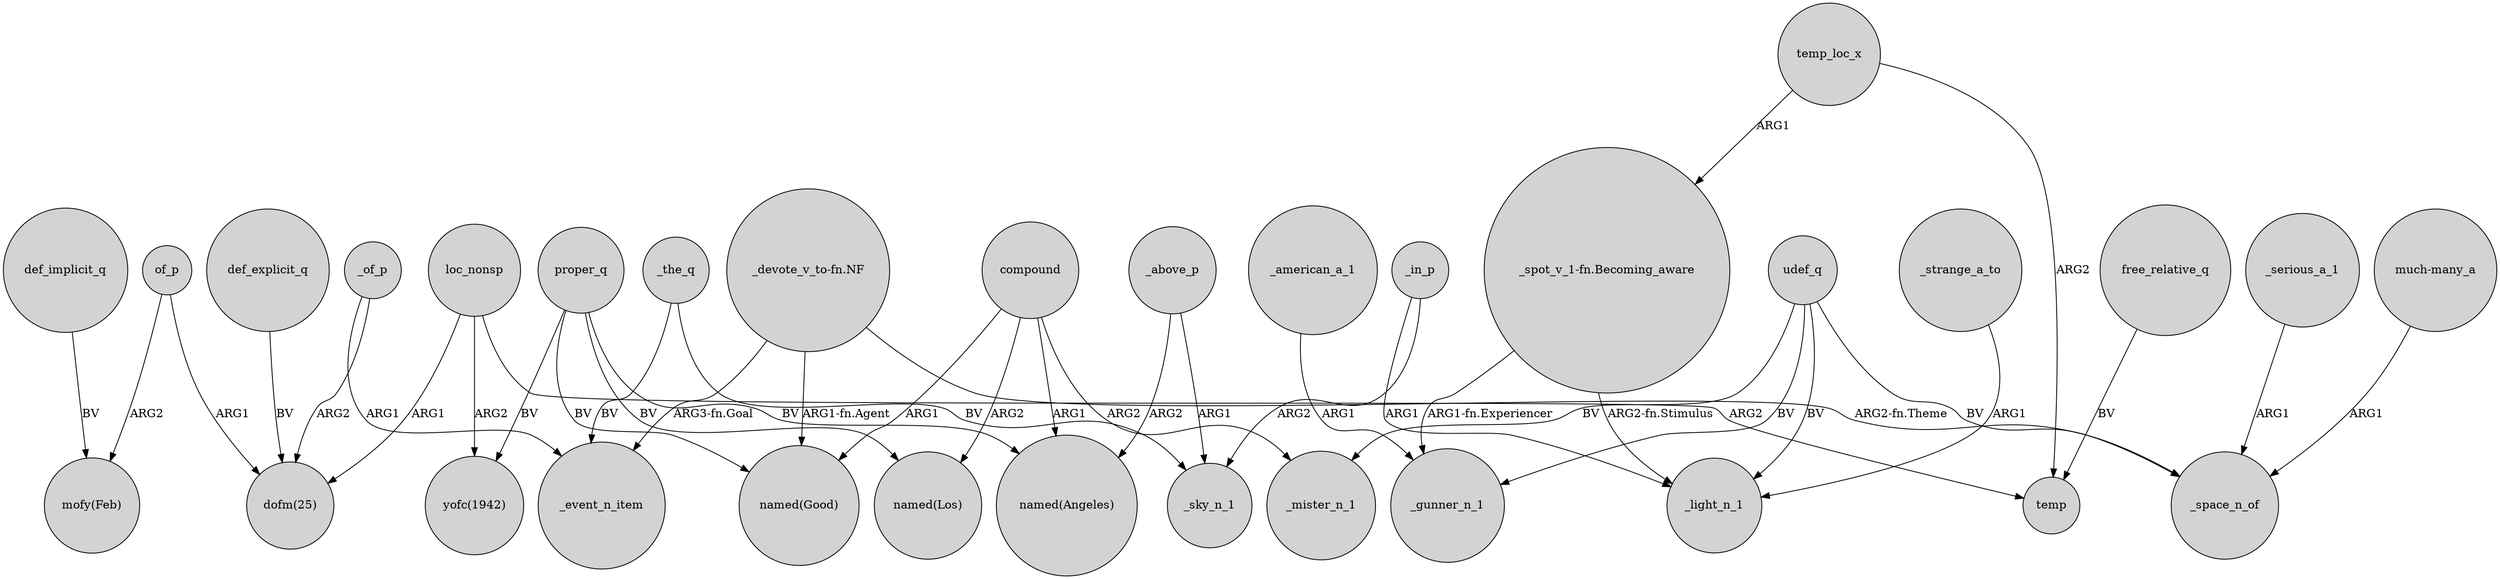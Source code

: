 digraph {
	node [shape=circle style=filled]
	loc_nonsp -> "dofm(25)" [label=ARG1]
	"_spot_v_1-fn.Becoming_aware" -> _light_n_1 [label="ARG2-fn.Stimulus"]
	of_p -> "mofy(Feb)" [label=ARG2]
	proper_q -> "named(Good)" [label=BV]
	_in_p -> _light_n_1 [label=ARG1]
	compound -> "named(Los)" [label=ARG2]
	_strange_a_to -> _light_n_1 [label=ARG1]
	proper_q -> "named(Los)" [label=BV]
	def_implicit_q -> "mofy(Feb)" [label=BV]
	compound -> _mister_n_1 [label=ARG2]
	"_devote_v_to-fn.NF" -> _space_n_of [label="ARG2-fn.Theme"]
	udef_q -> _mister_n_1 [label=BV]
	_serious_a_1 -> _space_n_of [label=ARG1]
	compound -> "named(Angeles)" [label=ARG1]
	def_explicit_q -> "dofm(25)" [label=BV]
	loc_nonsp -> "yofc(1942)" [label=ARG2]
	_above_p -> "named(Angeles)" [label=ARG2]
	_of_p -> _event_n_item [label=ARG1]
	"_devote_v_to-fn.NF" -> "named(Good)" [label="ARG1-fn.Agent"]
	udef_q -> _gunner_n_1 [label=BV]
	temp_loc_x -> temp [label=ARG2]
	loc_nonsp -> temp [label=ARG2]
	_american_a_1 -> _gunner_n_1 [label=ARG1]
	udef_q -> _space_n_of [label=BV]
	_the_q -> _sky_n_1 [label=BV]
	"_devote_v_to-fn.NF" -> _event_n_item [label="ARG3-fn.Goal"]
	of_p -> "dofm(25)" [label=ARG1]
	"_spot_v_1-fn.Becoming_aware" -> _gunner_n_1 [label="ARG1-fn.Experiencer"]
	_in_p -> _sky_n_1 [label=ARG2]
	_above_p -> _sky_n_1 [label=ARG1]
	_of_p -> "dofm(25)" [label=ARG2]
	proper_q -> "named(Angeles)" [label=BV]
	proper_q -> "yofc(1942)" [label=BV]
	temp_loc_x -> "_spot_v_1-fn.Becoming_aware" [label=ARG1]
	compound -> "named(Good)" [label=ARG1]
	free_relative_q -> temp [label=BV]
	udef_q -> _light_n_1 [label=BV]
	_the_q -> _event_n_item [label=BV]
	"much-many_a" -> _space_n_of [label=ARG1]
}
